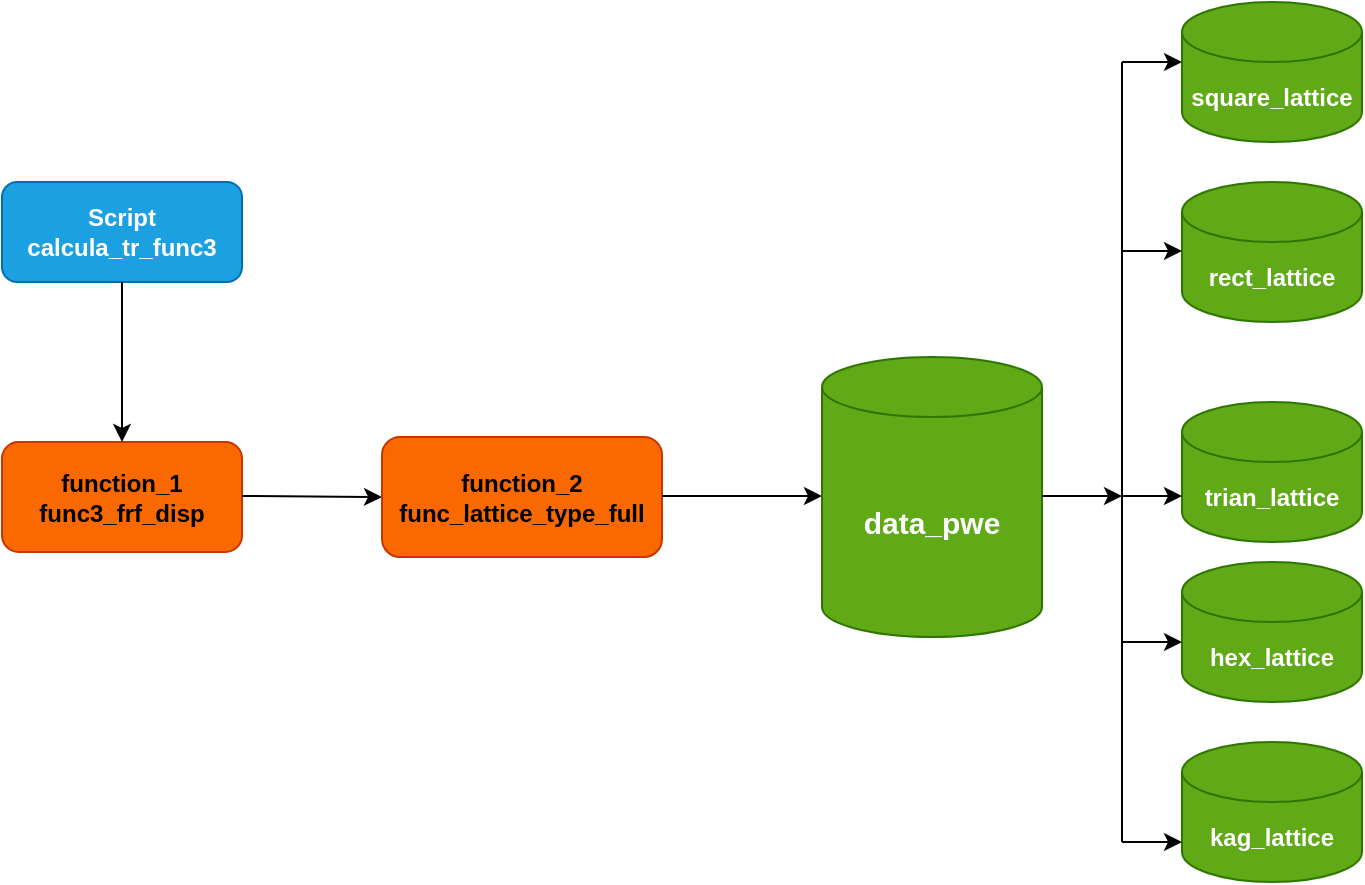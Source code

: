 <mxfile version="24.8.2">
  <diagram id="C5RBs43oDa-KdzZeNtuy" name="Page-1">
    <mxGraphModel dx="1059" dy="612" grid="1" gridSize="10" guides="1" tooltips="1" connect="1" arrows="1" fold="1" page="1" pageScale="1" pageWidth="827" pageHeight="1169" math="0" shadow="0">
      <root>
        <mxCell id="WIyWlLk6GJQsqaUBKTNV-0" />
        <mxCell id="WIyWlLk6GJQsqaUBKTNV-1" parent="WIyWlLk6GJQsqaUBKTNV-0" />
        <mxCell id="WIyWlLk6GJQsqaUBKTNV-3" value="&lt;div&gt;Script&lt;/div&gt;calcula_tr_func3" style="rounded=1;whiteSpace=wrap;html=1;fontSize=12;glass=0;strokeWidth=1;shadow=0;fillColor=#1ba1e2;fontColor=#ffffff;strokeColor=#006EAF;fontStyle=1" parent="WIyWlLk6GJQsqaUBKTNV-1" vertex="1">
          <mxGeometry x="74" y="190" width="120" height="50" as="geometry" />
        </mxCell>
        <mxCell id="uFymRsZD5cepGyMi8nIv-0" value="&lt;div&gt;function_1&lt;/div&gt;func3_frf_disp" style="rounded=1;whiteSpace=wrap;html=1;fontSize=12;glass=0;strokeWidth=1;shadow=0;fillColor=#fa6800;fontColor=#000000;strokeColor=#C73500;fontStyle=1" vertex="1" parent="WIyWlLk6GJQsqaUBKTNV-1">
          <mxGeometry x="74" y="320" width="120" height="55" as="geometry" />
        </mxCell>
        <mxCell id="uFymRsZD5cepGyMi8nIv-4" value="" style="endArrow=classic;html=1;rounded=0;entryX=0;entryY=0.5;entryDx=0;entryDy=0;" edge="1" parent="WIyWlLk6GJQsqaUBKTNV-1" target="uFymRsZD5cepGyMi8nIv-6">
          <mxGeometry width="50" height="50" relative="1" as="geometry">
            <mxPoint x="194" y="347" as="sourcePoint" />
            <mxPoint x="264" y="350" as="targetPoint" />
          </mxGeometry>
        </mxCell>
        <mxCell id="uFymRsZD5cepGyMi8nIv-6" value="&lt;div&gt;function_2&lt;/div&gt;func_lattice_type_full" style="rounded=1;whiteSpace=wrap;html=1;fontSize=12;glass=0;strokeWidth=1;shadow=0;fillColor=#fa6800;fontColor=#000000;strokeColor=#C73500;fontStyle=1" vertex="1" parent="WIyWlLk6GJQsqaUBKTNV-1">
          <mxGeometry x="264" y="317.5" width="140" height="60" as="geometry" />
        </mxCell>
        <mxCell id="uFymRsZD5cepGyMi8nIv-7" value="" style="endArrow=classic;html=1;rounded=0;exitX=1;exitY=0.5;exitDx=0;exitDy=0;" edge="1" parent="WIyWlLk6GJQsqaUBKTNV-1">
          <mxGeometry width="50" height="50" relative="1" as="geometry">
            <mxPoint x="404" y="347" as="sourcePoint" />
            <mxPoint x="484" y="347" as="targetPoint" />
            <Array as="points">
              <mxPoint x="474" y="347" />
            </Array>
          </mxGeometry>
        </mxCell>
        <mxCell id="uFymRsZD5cepGyMi8nIv-8" value="&lt;b&gt;&lt;font style=&quot;font-size: 15px;&quot;&gt;data_pwe&lt;/font&gt;&lt;/b&gt;" style="shape=cylinder3;whiteSpace=wrap;html=1;boundedLbl=1;backgroundOutline=1;size=15;fillColor=#60a917;fontColor=#ffffff;strokeColor=#2D7600;" vertex="1" parent="WIyWlLk6GJQsqaUBKTNV-1">
          <mxGeometry x="484" y="277.5" width="110" height="140" as="geometry" />
        </mxCell>
        <mxCell id="uFymRsZD5cepGyMi8nIv-9" value="" style="endArrow=classic;html=1;rounded=0;entryX=0.5;entryY=0;entryDx=0;entryDy=0;exitX=0.5;exitY=1;exitDx=0;exitDy=0;" edge="1" parent="WIyWlLk6GJQsqaUBKTNV-1" source="WIyWlLk6GJQsqaUBKTNV-3" target="uFymRsZD5cepGyMi8nIv-0">
          <mxGeometry width="50" height="50" relative="1" as="geometry">
            <mxPoint x="183.5" y="200" as="sourcePoint" />
            <mxPoint x="183.5" y="260" as="targetPoint" />
          </mxGeometry>
        </mxCell>
        <mxCell id="uFymRsZD5cepGyMi8nIv-10" value="square_lattice" style="shape=cylinder3;whiteSpace=wrap;html=1;boundedLbl=1;backgroundOutline=1;size=15;fillColor=#60a917;fontColor=#ffffff;strokeColor=#2D7600;fontStyle=1" vertex="1" parent="WIyWlLk6GJQsqaUBKTNV-1">
          <mxGeometry x="664" y="100" width="90" height="70" as="geometry" />
        </mxCell>
        <mxCell id="uFymRsZD5cepGyMi8nIv-11" value="rect_lattice" style="shape=cylinder3;whiteSpace=wrap;html=1;boundedLbl=1;backgroundOutline=1;size=15;fillColor=#60a917;fontColor=#ffffff;strokeColor=#2D7600;fontStyle=1" vertex="1" parent="WIyWlLk6GJQsqaUBKTNV-1">
          <mxGeometry x="664" y="190" width="90" height="70" as="geometry" />
        </mxCell>
        <mxCell id="uFymRsZD5cepGyMi8nIv-12" value="trian_lattice" style="shape=cylinder3;whiteSpace=wrap;html=1;boundedLbl=1;backgroundOutline=1;size=15;fillColor=#60a917;fontColor=#ffffff;strokeColor=#2D7600;fontStyle=1" vertex="1" parent="WIyWlLk6GJQsqaUBKTNV-1">
          <mxGeometry x="664" y="300" width="90" height="70" as="geometry" />
        </mxCell>
        <mxCell id="uFymRsZD5cepGyMi8nIv-13" value="hex_lattice" style="shape=cylinder3;whiteSpace=wrap;html=1;boundedLbl=1;backgroundOutline=1;size=15;fillColor=#60a917;fontColor=#ffffff;strokeColor=#2D7600;fontStyle=1" vertex="1" parent="WIyWlLk6GJQsqaUBKTNV-1">
          <mxGeometry x="664" y="380" width="90" height="70" as="geometry" />
        </mxCell>
        <mxCell id="uFymRsZD5cepGyMi8nIv-14" value="kag_lattice" style="shape=cylinder3;whiteSpace=wrap;html=1;boundedLbl=1;backgroundOutline=1;size=15;fillColor=#60a917;fontColor=#ffffff;strokeColor=#2D7600;fontStyle=1" vertex="1" parent="WIyWlLk6GJQsqaUBKTNV-1">
          <mxGeometry x="664" y="470" width="90" height="70" as="geometry" />
        </mxCell>
        <mxCell id="uFymRsZD5cepGyMi8nIv-15" value="" style="endArrow=classic;html=1;rounded=0;" edge="1" parent="WIyWlLk6GJQsqaUBKTNV-1">
          <mxGeometry width="50" height="50" relative="1" as="geometry">
            <mxPoint x="594" y="347" as="sourcePoint" />
            <mxPoint x="634" y="347" as="targetPoint" />
            <Array as="points">
              <mxPoint x="624" y="347" />
            </Array>
          </mxGeometry>
        </mxCell>
        <mxCell id="uFymRsZD5cepGyMi8nIv-16" value="" style="endArrow=none;html=1;rounded=0;" edge="1" parent="WIyWlLk6GJQsqaUBKTNV-1">
          <mxGeometry width="50" height="50" relative="1" as="geometry">
            <mxPoint x="634" y="520" as="sourcePoint" />
            <mxPoint x="634" y="130" as="targetPoint" />
            <Array as="points">
              <mxPoint x="634" y="350" />
            </Array>
          </mxGeometry>
        </mxCell>
        <mxCell id="uFymRsZD5cepGyMi8nIv-17" value="" style="endArrow=classic;html=1;rounded=0;" edge="1" parent="WIyWlLk6GJQsqaUBKTNV-1">
          <mxGeometry width="50" height="50" relative="1" as="geometry">
            <mxPoint x="634" y="130" as="sourcePoint" />
            <mxPoint x="664" y="130" as="targetPoint" />
          </mxGeometry>
        </mxCell>
        <mxCell id="uFymRsZD5cepGyMi8nIv-18" value="" style="endArrow=classic;html=1;rounded=0;" edge="1" parent="WIyWlLk6GJQsqaUBKTNV-1">
          <mxGeometry width="50" height="50" relative="1" as="geometry">
            <mxPoint x="634" y="224.5" as="sourcePoint" />
            <mxPoint x="664" y="224.5" as="targetPoint" />
          </mxGeometry>
        </mxCell>
        <mxCell id="uFymRsZD5cepGyMi8nIv-20" value="" style="endArrow=classic;html=1;rounded=0;" edge="1" parent="WIyWlLk6GJQsqaUBKTNV-1">
          <mxGeometry width="50" height="50" relative="1" as="geometry">
            <mxPoint x="634" y="347" as="sourcePoint" />
            <mxPoint x="664" y="347" as="targetPoint" />
          </mxGeometry>
        </mxCell>
        <mxCell id="uFymRsZD5cepGyMi8nIv-22" value="" style="endArrow=classic;html=1;rounded=0;" edge="1" parent="WIyWlLk6GJQsqaUBKTNV-1">
          <mxGeometry width="50" height="50" relative="1" as="geometry">
            <mxPoint x="634" y="420" as="sourcePoint" />
            <mxPoint x="664" y="420" as="targetPoint" />
          </mxGeometry>
        </mxCell>
        <mxCell id="uFymRsZD5cepGyMi8nIv-24" value="" style="endArrow=classic;html=1;rounded=0;" edge="1" parent="WIyWlLk6GJQsqaUBKTNV-1">
          <mxGeometry width="50" height="50" relative="1" as="geometry">
            <mxPoint x="634" y="520" as="sourcePoint" />
            <mxPoint x="664" y="520" as="targetPoint" />
          </mxGeometry>
        </mxCell>
      </root>
    </mxGraphModel>
  </diagram>
</mxfile>
